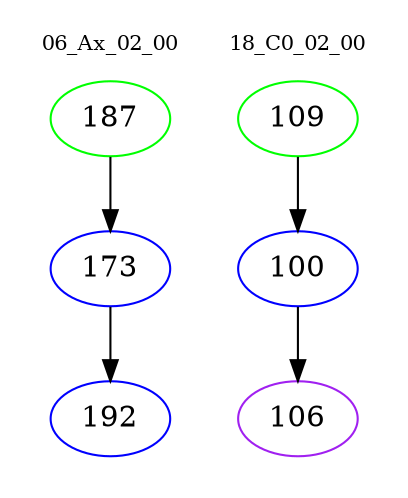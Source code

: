digraph{
subgraph cluster_0 {
color = white
label = "06_Ax_02_00";
fontsize=10;
T0_187 [label="187", color="green"]
T0_187 -> T0_173 [color="black"]
T0_173 [label="173", color="blue"]
T0_173 -> T0_192 [color="black"]
T0_192 [label="192", color="blue"]
}
subgraph cluster_1 {
color = white
label = "18_C0_02_00";
fontsize=10;
T1_109 [label="109", color="green"]
T1_109 -> T1_100 [color="black"]
T1_100 [label="100", color="blue"]
T1_100 -> T1_106 [color="black"]
T1_106 [label="106", color="purple"]
}
}
